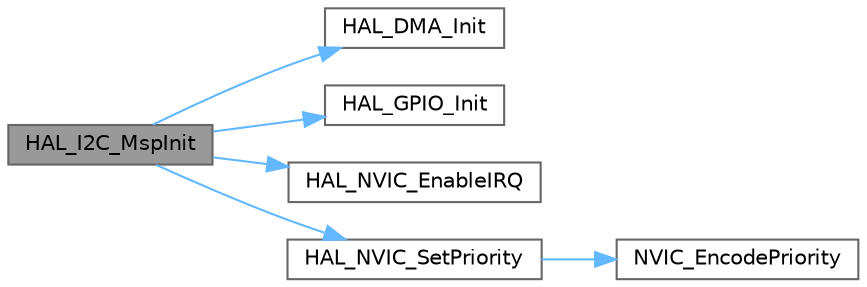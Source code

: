 digraph "HAL_I2C_MspInit"
{
 // LATEX_PDF_SIZE
  bgcolor="transparent";
  edge [fontname=Helvetica,fontsize=10,labelfontname=Helvetica,labelfontsize=10];
  node [fontname=Helvetica,fontsize=10,shape=box,height=0.2,width=0.4];
  rankdir="LR";
  Node1 [id="Node000001",label="HAL_I2C_MspInit",height=0.2,width=0.4,color="gray40", fillcolor="grey60", style="filled", fontcolor="black",tooltip="I2C MSP Initialization This function configures the hardware resources used in this example."];
  Node1 -> Node2 [id="edge1_Node000001_Node000002",color="steelblue1",style="solid",tooltip=" "];
  Node2 [id="Node000002",label="HAL_DMA_Init",height=0.2,width=0.4,color="grey40", fillcolor="white", style="filled",URL="$group___d_m_a___exported___functions___group1.html#ga0fbcb690074233a03f2fa366dc22ff01",tooltip=" "];
  Node1 -> Node3 [id="edge2_Node000001_Node000003",color="steelblue1",style="solid",tooltip=" "];
  Node3 [id="Node000003",label="HAL_GPIO_Init",height=0.2,width=0.4,color="grey40", fillcolor="white", style="filled",URL="$group___g_p_i_o___exported___functions___group1.html#ga41bda93b6dd639e4905fdb1454eff98e",tooltip=" "];
  Node1 -> Node4 [id="edge3_Node000001_Node000004",color="steelblue1",style="solid",tooltip=" "];
  Node4 [id="Node000004",label="HAL_NVIC_EnableIRQ",height=0.2,width=0.4,color="grey40", fillcolor="white", style="filled",URL="$group___c_o_r_t_e_x___exported___functions___group1.html#gaaad4492c1b25e006d69948a15790352a",tooltip="Enables a device specific interrupt in the NVIC interrupt controller."];
  Node1 -> Node5 [id="edge4_Node000001_Node000005",color="steelblue1",style="solid",tooltip=" "];
  Node5 [id="Node000005",label="HAL_NVIC_SetPriority",height=0.2,width=0.4,color="grey40", fillcolor="white", style="filled",URL="$group___c_o_r_t_e_x___exported___functions___group1.html#ga8581a82025a4780efd00876a66e3e91b",tooltip="Sets the priority of an interrupt."];
  Node5 -> Node6 [id="edge5_Node000005_Node000006",color="steelblue1",style="solid",tooltip=" "];
  Node6 [id="Node000006",label="NVIC_EncodePriority",height=0.2,width=0.4,color="grey40", fillcolor="white", style="filled",URL="$group___c_m_s_i_s___core___n_v_i_c_functions.html#gadb94ac5d892b376e4f3555ae0418ebac",tooltip="Encode Priority."];
}
